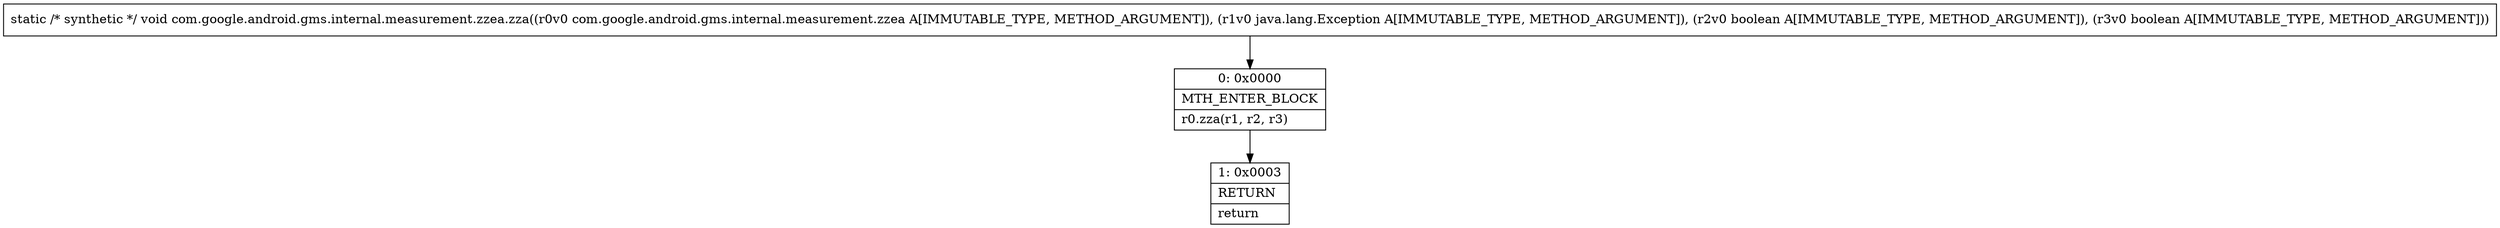digraph "CFG forcom.google.android.gms.internal.measurement.zzea.zza(Lcom\/google\/android\/gms\/internal\/measurement\/zzea;Ljava\/lang\/Exception;ZZ)V" {
Node_0 [shape=record,label="{0\:\ 0x0000|MTH_ENTER_BLOCK\l|r0.zza(r1, r2, r3)\l}"];
Node_1 [shape=record,label="{1\:\ 0x0003|RETURN\l|return\l}"];
MethodNode[shape=record,label="{static \/* synthetic *\/ void com.google.android.gms.internal.measurement.zzea.zza((r0v0 com.google.android.gms.internal.measurement.zzea A[IMMUTABLE_TYPE, METHOD_ARGUMENT]), (r1v0 java.lang.Exception A[IMMUTABLE_TYPE, METHOD_ARGUMENT]), (r2v0 boolean A[IMMUTABLE_TYPE, METHOD_ARGUMENT]), (r3v0 boolean A[IMMUTABLE_TYPE, METHOD_ARGUMENT])) }"];
MethodNode -> Node_0;
Node_0 -> Node_1;
}

